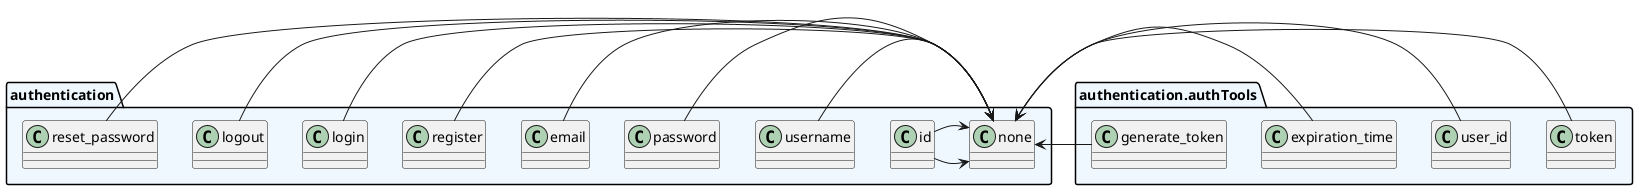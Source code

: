 @startuml
set namespaceSeparator none
package "authentication" as authentication #aliceblue {
      id -> none
      username -> none
      password -> none
      email -> none
      register -> none
      login -> none
      logout -> none 
      reset_password -> none
}
package "authentication.authTools" as authentication.authTools #aliceblue {
      id -> none
      token -> none
      user_id -> none
      expiration_time -> none
      generate_token -> none
     
}
@enduml